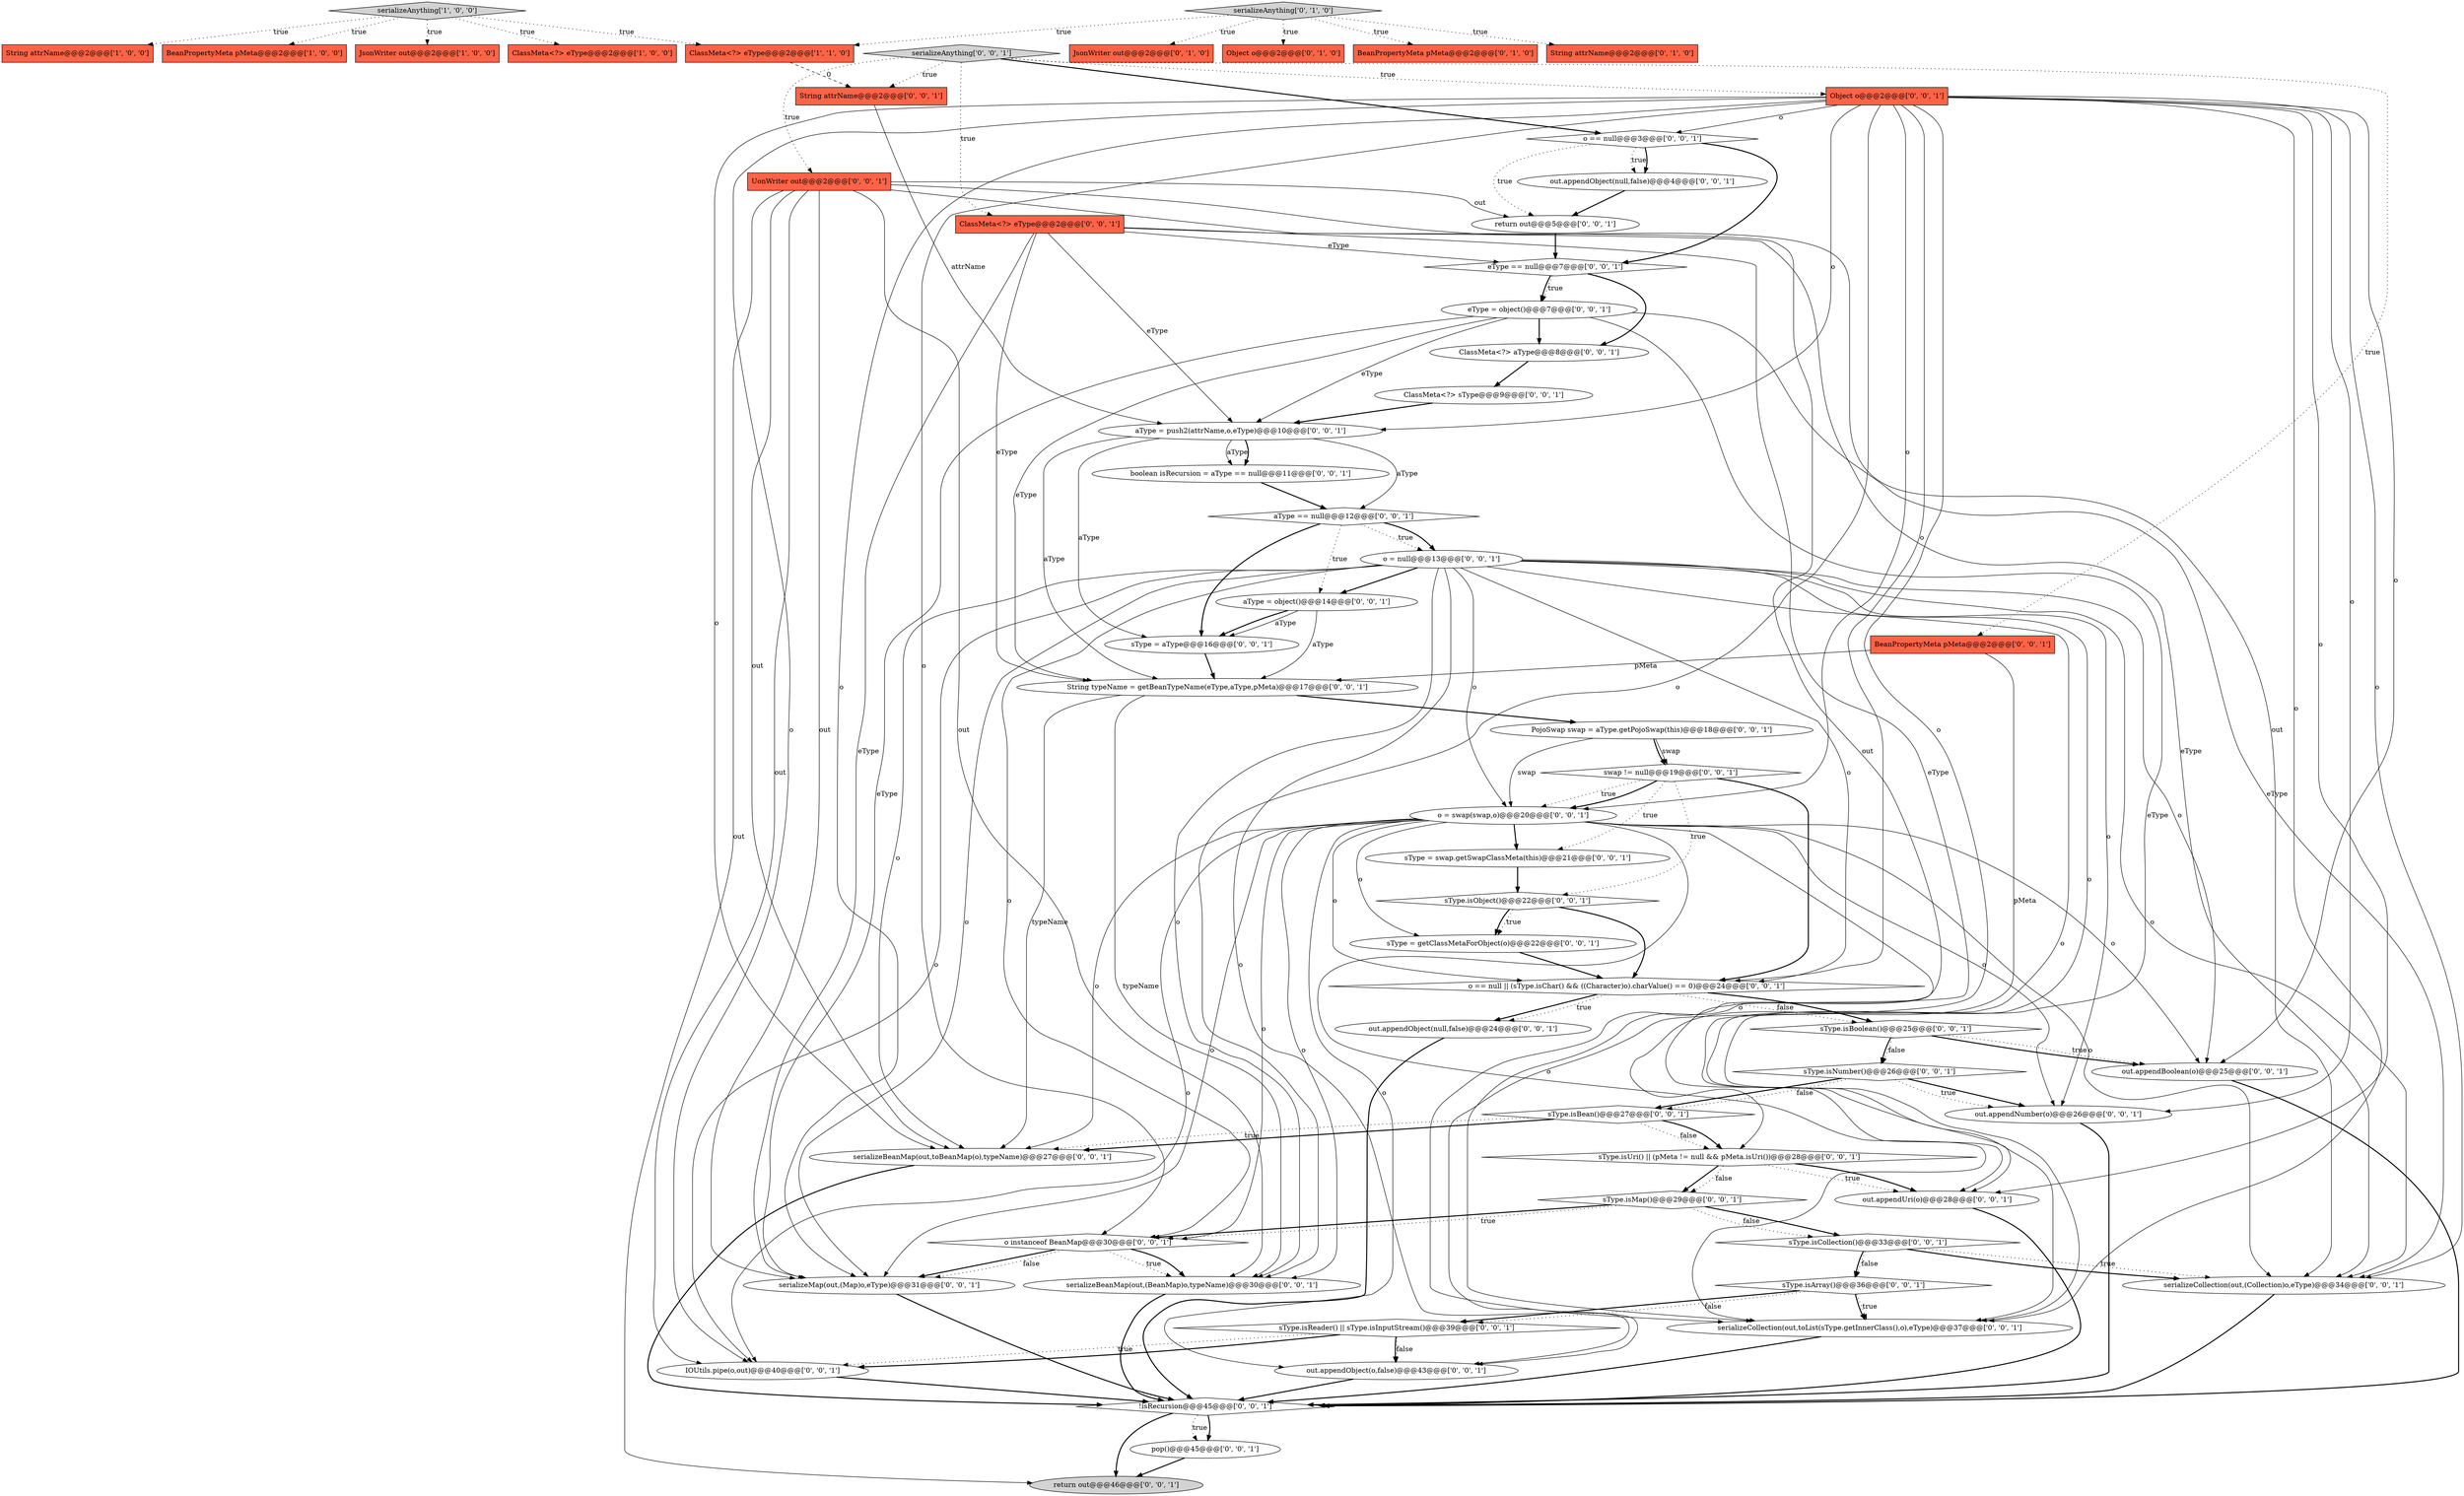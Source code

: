 digraph {
59 [style = filled, label = "out.appendUri(o)@@@28@@@['0', '0', '1']", fillcolor = white, shape = ellipse image = "AAA0AAABBB3BBB"];
35 [style = filled, label = "boolean isRecursion = aType == null@@@11@@@['0', '0', '1']", fillcolor = white, shape = ellipse image = "AAA0AAABBB3BBB"];
11 [style = filled, label = "sType.isCollection()@@@33@@@['0', '0', '1']", fillcolor = white, shape = diamond image = "AAA0AAABBB3BBB"];
18 [style = filled, label = "aType == null@@@12@@@['0', '0', '1']", fillcolor = white, shape = diamond image = "AAA0AAABBB3BBB"];
37 [style = filled, label = "UonWriter out@@@2@@@['0', '0', '1']", fillcolor = tomato, shape = box image = "AAA0AAABBB3BBB"];
30 [style = filled, label = "return out@@@46@@@['0', '0', '1']", fillcolor = lightgray, shape = ellipse image = "AAA0AAABBB3BBB"];
51 [style = filled, label = "out.appendObject(null,false)@@@24@@@['0', '0', '1']", fillcolor = white, shape = ellipse image = "AAA0AAABBB3BBB"];
26 [style = filled, label = "PojoSwap swap = aType.getPojoSwap(this)@@@18@@@['0', '0', '1']", fillcolor = white, shape = ellipse image = "AAA0AAABBB3BBB"];
46 [style = filled, label = "serializeMap(out,(Map)o,eType)@@@31@@@['0', '0', '1']", fillcolor = white, shape = ellipse image = "AAA0AAABBB3BBB"];
12 [style = filled, label = "String typeName = getBeanTypeName(eType,aType,pMeta)@@@17@@@['0', '0', '1']", fillcolor = white, shape = ellipse image = "AAA0AAABBB3BBB"];
50 [style = filled, label = "out.appendNumber(o)@@@26@@@['0', '0', '1']", fillcolor = white, shape = ellipse image = "AAA0AAABBB3BBB"];
10 [style = filled, label = "JsonWriter out@@@2@@@['0', '1', '0']", fillcolor = tomato, shape = box image = "AAA0AAABBB2BBB"];
20 [style = filled, label = "ClassMeta<?> aType@@@8@@@['0', '0', '1']", fillcolor = white, shape = ellipse image = "AAA0AAABBB3BBB"];
24 [style = filled, label = "ClassMeta<?> eType@@@2@@@['0', '0', '1']", fillcolor = tomato, shape = box image = "AAA0AAABBB3BBB"];
55 [style = filled, label = "!isRecursion@@@45@@@['0', '0', '1']", fillcolor = white, shape = diamond image = "AAA0AAABBB3BBB"];
2 [style = filled, label = "String attrName@@@2@@@['1', '0', '0']", fillcolor = tomato, shape = box image = "AAA0AAABBB1BBB"];
42 [style = filled, label = "sType.isUri() || (pMeta != null && pMeta.isUri())@@@28@@@['0', '0', '1']", fillcolor = white, shape = diamond image = "AAA0AAABBB3BBB"];
29 [style = filled, label = "sType.isArray()@@@36@@@['0', '0', '1']", fillcolor = white, shape = diamond image = "AAA0AAABBB3BBB"];
21 [style = filled, label = "sType.isNumber()@@@26@@@['0', '0', '1']", fillcolor = white, shape = diamond image = "AAA0AAABBB3BBB"];
3 [style = filled, label = "serializeAnything['1', '0', '0']", fillcolor = lightgray, shape = diamond image = "AAA0AAABBB1BBB"];
34 [style = filled, label = "serializeCollection(out,(Collection)o,eType)@@@34@@@['0', '0', '1']", fillcolor = white, shape = ellipse image = "AAA0AAABBB3BBB"];
45 [style = filled, label = "serializeCollection(out,toList(sType.getInnerClass(),o),eType)@@@37@@@['0', '0', '1']", fillcolor = white, shape = ellipse image = "AAA0AAABBB3BBB"];
19 [style = filled, label = "ClassMeta<?> sType@@@9@@@['0', '0', '1']", fillcolor = white, shape = ellipse image = "AAA0AAABBB3BBB"];
14 [style = filled, label = "o = null@@@13@@@['0', '0', '1']", fillcolor = white, shape = ellipse image = "AAA0AAABBB3BBB"];
40 [style = filled, label = "serializeAnything['0', '0', '1']", fillcolor = lightgray, shape = diamond image = "AAA0AAABBB3BBB"];
32 [style = filled, label = "pop()@@@45@@@['0', '0', '1']", fillcolor = white, shape = ellipse image = "AAA0AAABBB3BBB"];
31 [style = filled, label = "sType.isObject()@@@22@@@['0', '0', '1']", fillcolor = white, shape = diamond image = "AAA0AAABBB3BBB"];
47 [style = filled, label = "sType = getClassMetaForObject(o)@@@22@@@['0', '0', '1']", fillcolor = white, shape = ellipse image = "AAA0AAABBB3BBB"];
53 [style = filled, label = "sType.isReader() || sType.isInputStream()@@@39@@@['0', '0', '1']", fillcolor = white, shape = diamond image = "AAA0AAABBB3BBB"];
15 [style = filled, label = "o = swap(swap,o)@@@20@@@['0', '0', '1']", fillcolor = white, shape = ellipse image = "AAA0AAABBB3BBB"];
41 [style = filled, label = "o == null@@@3@@@['0', '0', '1']", fillcolor = white, shape = diamond image = "AAA0AAABBB3BBB"];
43 [style = filled, label = "aType = object()@@@14@@@['0', '0', '1']", fillcolor = white, shape = ellipse image = "AAA0AAABBB3BBB"];
60 [style = filled, label = "String attrName@@@2@@@['0', '0', '1']", fillcolor = tomato, shape = box image = "AAA0AAABBB3BBB"];
33 [style = filled, label = "aType = push2(attrName,o,eType)@@@10@@@['0', '0', '1']", fillcolor = white, shape = ellipse image = "AAA0AAABBB3BBB"];
27 [style = filled, label = "out.appendBoolean(o)@@@25@@@['0', '0', '1']", fillcolor = white, shape = ellipse image = "AAA0AAABBB3BBB"];
49 [style = filled, label = "out.appendObject(null,false)@@@4@@@['0', '0', '1']", fillcolor = white, shape = ellipse image = "AAA0AAABBB3BBB"];
13 [style = filled, label = "serializeBeanMap(out,toBeanMap(o),typeName)@@@27@@@['0', '0', '1']", fillcolor = white, shape = ellipse image = "AAA0AAABBB3BBB"];
25 [style = filled, label = "BeanPropertyMeta pMeta@@@2@@@['0', '0', '1']", fillcolor = tomato, shape = box image = "AAA0AAABBB3BBB"];
9 [style = filled, label = "Object o@@@2@@@['0', '1', '0']", fillcolor = tomato, shape = box image = "AAA0AAABBB2BBB"];
1 [style = filled, label = "BeanPropertyMeta pMeta@@@2@@@['1', '0', '0']", fillcolor = tomato, shape = box image = "AAA0AAABBB1BBB"];
36 [style = filled, label = "sType = swap.getSwapClassMeta(this)@@@21@@@['0', '0', '1']", fillcolor = white, shape = ellipse image = "AAA0AAABBB3BBB"];
6 [style = filled, label = "serializeAnything['0', '1', '0']", fillcolor = lightgray, shape = diamond image = "AAA0AAABBB2BBB"];
17 [style = filled, label = "eType == null@@@7@@@['0', '0', '1']", fillcolor = white, shape = diamond image = "AAA0AAABBB3BBB"];
8 [style = filled, label = "BeanPropertyMeta pMeta@@@2@@@['0', '1', '0']", fillcolor = tomato, shape = box image = "AAA0AAABBB2BBB"];
44 [style = filled, label = "sType.isMap()@@@29@@@['0', '0', '1']", fillcolor = white, shape = diamond image = "AAA0AAABBB3BBB"];
16 [style = filled, label = "out.appendObject(o,false)@@@43@@@['0', '0', '1']", fillcolor = white, shape = ellipse image = "AAA0AAABBB3BBB"];
48 [style = filled, label = "sType.isBoolean()@@@25@@@['0', '0', '1']", fillcolor = white, shape = diamond image = "AAA0AAABBB3BBB"];
7 [style = filled, label = "String attrName@@@2@@@['0', '1', '0']", fillcolor = tomato, shape = box image = "AAA0AAABBB2BBB"];
23 [style = filled, label = "sType.isBean()@@@27@@@['0', '0', '1']", fillcolor = white, shape = diamond image = "AAA0AAABBB3BBB"];
0 [style = filled, label = "JsonWriter out@@@2@@@['1', '0', '0']", fillcolor = tomato, shape = box image = "AAA0AAABBB1BBB"];
56 [style = filled, label = "eType = object()@@@7@@@['0', '0', '1']", fillcolor = white, shape = ellipse image = "AAA0AAABBB3BBB"];
5 [style = filled, label = "ClassMeta<?> eType@@@2@@@['1', '1', '0']", fillcolor = tomato, shape = box image = "AAA0AAABBB1BBB"];
28 [style = filled, label = "swap != null@@@19@@@['0', '0', '1']", fillcolor = white, shape = diamond image = "AAA0AAABBB3BBB"];
38 [style = filled, label = "serializeBeanMap(out,(BeanMap)o,typeName)@@@30@@@['0', '0', '1']", fillcolor = white, shape = ellipse image = "AAA0AAABBB3BBB"];
39 [style = filled, label = "o == null || (sType.isChar() && ((Character)o).charValue() == 0)@@@24@@@['0', '0', '1']", fillcolor = white, shape = diamond image = "AAA0AAABBB3BBB"];
58 [style = filled, label = "Object o@@@2@@@['0', '0', '1']", fillcolor = tomato, shape = box image = "AAA0AAABBB3BBB"];
54 [style = filled, label = "return out@@@5@@@['0', '0', '1']", fillcolor = white, shape = ellipse image = "AAA0AAABBB3BBB"];
52 [style = filled, label = "IOUtils.pipe(o,out)@@@40@@@['0', '0', '1']", fillcolor = white, shape = ellipse image = "AAA0AAABBB3BBB"];
57 [style = filled, label = "o instanceof BeanMap@@@30@@@['0', '0', '1']", fillcolor = white, shape = diamond image = "AAA0AAABBB3BBB"];
4 [style = filled, label = "ClassMeta<?> eType@@@2@@@['1', '0', '0']", fillcolor = tomato, shape = box image = "AAA0AAABBB1BBB"];
22 [style = filled, label = "sType = aType@@@16@@@['0', '0', '1']", fillcolor = white, shape = ellipse image = "AAA0AAABBB3BBB"];
14->45 [style = solid, label="o"];
24->12 [style = solid, label="eType"];
16->55 [style = bold, label=""];
33->18 [style = solid, label="aType"];
24->46 [style = solid, label="eType"];
13->55 [style = bold, label=""];
28->15 [style = dotted, label="true"];
53->52 [style = dotted, label="true"];
23->42 [style = dotted, label="false"];
11->29 [style = bold, label=""];
37->30 [style = solid, label="out"];
52->55 [style = bold, label=""];
15->47 [style = solid, label="o"];
40->37 [style = dotted, label="true"];
48->27 [style = bold, label=""];
29->45 [style = bold, label=""];
15->46 [style = solid, label="o"];
12->38 [style = solid, label="typeName"];
57->38 [style = dotted, label="true"];
37->45 [style = solid, label="out"];
15->59 [style = solid, label="o"];
11->34 [style = dotted, label="true"];
18->22 [style = bold, label=""];
24->17 [style = solid, label="eType"];
42->44 [style = bold, label=""];
15->13 [style = solid, label="o"];
39->51 [style = bold, label=""];
23->13 [style = bold, label=""];
50->55 [style = bold, label=""];
58->16 [style = solid, label="o"];
37->46 [style = solid, label="out"];
3->0 [style = dotted, label="true"];
48->21 [style = bold, label=""];
57->38 [style = bold, label=""];
41->49 [style = dotted, label="true"];
15->38 [style = solid, label="o"];
25->12 [style = solid, label="pMeta"];
26->28 [style = bold, label=""];
48->21 [style = dotted, label="false"];
33->35 [style = solid, label="aType"];
21->50 [style = bold, label=""];
38->55 [style = bold, label=""];
14->34 [style = solid, label="o"];
57->46 [style = bold, label=""];
37->38 [style = solid, label="out"];
17->20 [style = bold, label=""];
53->16 [style = dotted, label="false"];
25->42 [style = solid, label="pMeta"];
15->57 [style = solid, label="o"];
35->18 [style = bold, label=""];
14->46 [style = solid, label="o"];
58->57 [style = solid, label="o"];
53->52 [style = bold, label=""];
56->33 [style = solid, label="eType"];
36->31 [style = bold, label=""];
14->16 [style = solid, label="o"];
24->34 [style = solid, label="eType"];
15->50 [style = solid, label="o"];
54->17 [style = bold, label=""];
56->12 [style = solid, label="eType"];
28->36 [style = dotted, label="true"];
21->50 [style = dotted, label="true"];
37->52 [style = solid, label="out"];
41->49 [style = bold, label=""];
47->39 [style = bold, label=""];
41->54 [style = dotted, label="true"];
15->27 [style = solid, label="o"];
14->43 [style = bold, label=""];
6->5 [style = dotted, label="true"];
58->13 [style = solid, label="o"];
3->5 [style = dotted, label="true"];
58->50 [style = solid, label="o"];
37->54 [style = solid, label="out"];
43->22 [style = bold, label=""];
6->7 [style = dotted, label="true"];
15->16 [style = solid, label="o"];
59->55 [style = bold, label=""];
58->34 [style = solid, label="o"];
31->47 [style = bold, label=""];
55->32 [style = bold, label=""];
44->11 [style = dotted, label="false"];
20->19 [style = bold, label=""];
39->51 [style = dotted, label="true"];
3->1 [style = dotted, label="true"];
58->41 [style = solid, label="o"];
49->54 [style = bold, label=""];
58->45 [style = solid, label="o"];
15->36 [style = bold, label=""];
14->27 [style = solid, label="o"];
21->23 [style = bold, label=""];
19->33 [style = bold, label=""];
44->57 [style = bold, label=""];
18->43 [style = dotted, label="true"];
58->27 [style = solid, label="o"];
42->59 [style = dotted, label="true"];
31->47 [style = dotted, label="true"];
58->33 [style = solid, label="o"];
45->55 [style = bold, label=""];
17->56 [style = dotted, label="true"];
28->39 [style = bold, label=""];
15->34 [style = solid, label="o"];
48->27 [style = dotted, label="true"];
26->15 [style = solid, label="swap"];
44->57 [style = dotted, label="true"];
60->33 [style = solid, label="attrName"];
12->13 [style = solid, label="typeName"];
34->55 [style = bold, label=""];
14->59 [style = solid, label="o"];
37->13 [style = solid, label="out"];
56->34 [style = solid, label="eType"];
32->30 [style = bold, label=""];
5->60 [style = dashed, label="0"];
58->52 [style = solid, label="o"];
26->28 [style = solid, label="swap"];
23->42 [style = bold, label=""];
6->10 [style = dotted, label="true"];
14->52 [style = solid, label="o"];
11->29 [style = dotted, label="false"];
58->59 [style = solid, label="o"];
33->12 [style = solid, label="aType"];
55->30 [style = bold, label=""];
27->55 [style = bold, label=""];
15->39 [style = solid, label="o"];
6->9 [style = dotted, label="true"];
6->8 [style = dotted, label="true"];
55->32 [style = dotted, label="true"];
56->46 [style = solid, label="eType"];
23->13 [style = dotted, label="true"];
31->39 [style = bold, label=""];
14->15 [style = solid, label="o"];
40->25 [style = dotted, label="true"];
21->23 [style = dotted, label="false"];
40->58 [style = dotted, label="true"];
42->59 [style = bold, label=""];
39->48 [style = dotted, label="false"];
43->22 [style = solid, label="aType"];
43->12 [style = solid, label="aType"];
46->55 [style = bold, label=""];
29->53 [style = bold, label=""];
33->22 [style = solid, label="aType"];
28->31 [style = dotted, label="true"];
33->35 [style = bold, label=""];
39->48 [style = bold, label=""];
28->15 [style = bold, label=""];
14->50 [style = solid, label="o"];
15->45 [style = solid, label="o"];
14->39 [style = solid, label="o"];
42->44 [style = dotted, label="false"];
40->24 [style = dotted, label="true"];
14->38 [style = solid, label="o"];
40->60 [style = dotted, label="true"];
3->4 [style = dotted, label="true"];
56->45 [style = solid, label="eType"];
24->45 [style = solid, label="eType"];
12->26 [style = bold, label=""];
58->39 [style = solid, label="o"];
58->38 [style = solid, label="o"];
18->14 [style = dotted, label="true"];
41->17 [style = bold, label=""];
29->53 [style = dotted, label="false"];
29->45 [style = dotted, label="true"];
11->34 [style = bold, label=""];
51->55 [style = bold, label=""];
22->12 [style = bold, label=""];
40->41 [style = bold, label=""];
58->15 [style = solid, label="o"];
37->34 [style = solid, label="out"];
53->16 [style = bold, label=""];
44->11 [style = bold, label=""];
14->13 [style = solid, label="o"];
56->20 [style = bold, label=""];
17->56 [style = bold, label=""];
15->52 [style = solid, label="o"];
24->33 [style = solid, label="eType"];
14->57 [style = solid, label="o"];
18->14 [style = bold, label=""];
3->2 [style = dotted, label="true"];
58->46 [style = solid, label="o"];
57->46 [style = dotted, label="false"];
}
